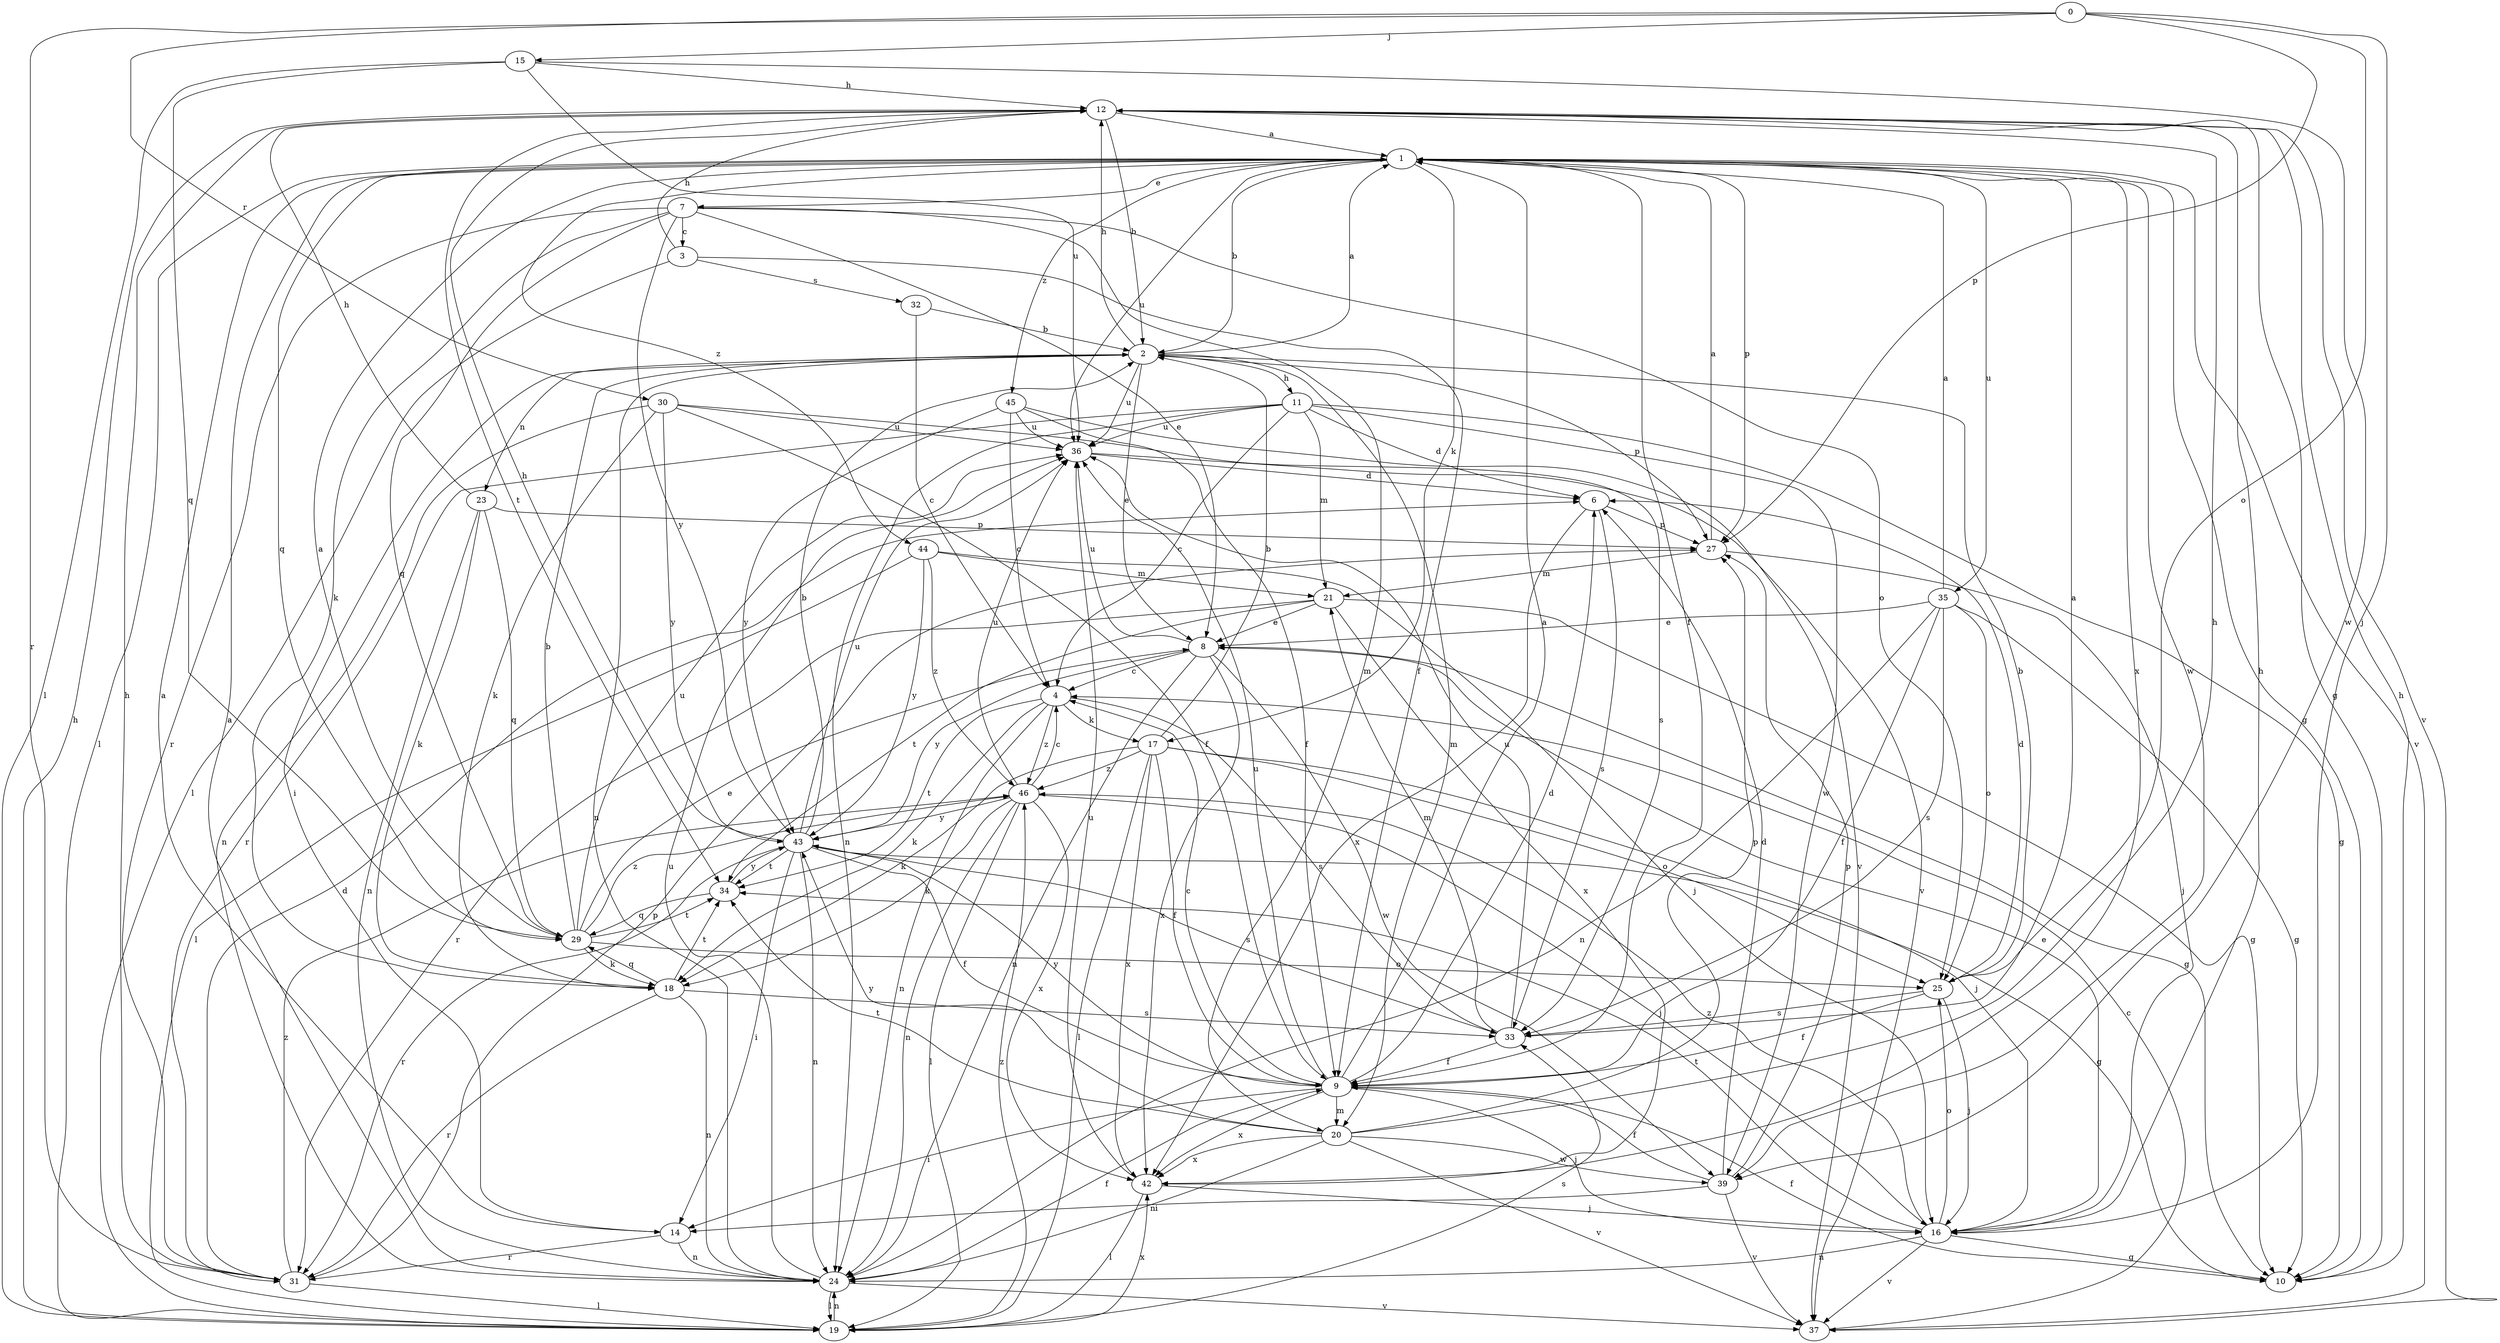 strict digraph  {
0;
1;
2;
3;
4;
6;
7;
8;
9;
10;
11;
12;
14;
15;
16;
17;
18;
19;
20;
21;
23;
24;
25;
27;
29;
30;
31;
32;
33;
34;
35;
36;
37;
39;
42;
43;
44;
45;
46;
0 -> 15  [label=j];
0 -> 16  [label=j];
0 -> 25  [label=o];
0 -> 27  [label=p];
0 -> 30  [label=r];
0 -> 31  [label=r];
1 -> 2  [label=b];
1 -> 7  [label=e];
1 -> 9  [label=f];
1 -> 10  [label=g];
1 -> 17  [label=k];
1 -> 19  [label=l];
1 -> 27  [label=p];
1 -> 29  [label=q];
1 -> 35  [label=u];
1 -> 36  [label=u];
1 -> 37  [label=v];
1 -> 39  [label=w];
1 -> 42  [label=x];
1 -> 44  [label=z];
1 -> 45  [label=z];
2 -> 1  [label=a];
2 -> 8  [label=e];
2 -> 11  [label=h];
2 -> 12  [label=h];
2 -> 14  [label=i];
2 -> 20  [label=m];
2 -> 23  [label=n];
2 -> 24  [label=n];
2 -> 27  [label=p];
2 -> 36  [label=u];
3 -> 9  [label=f];
3 -> 12  [label=h];
3 -> 19  [label=l];
3 -> 32  [label=s];
4 -> 17  [label=k];
4 -> 18  [label=k];
4 -> 24  [label=n];
4 -> 33  [label=s];
4 -> 34  [label=t];
4 -> 46  [label=z];
6 -> 27  [label=p];
6 -> 33  [label=s];
6 -> 42  [label=x];
7 -> 3  [label=c];
7 -> 8  [label=e];
7 -> 18  [label=k];
7 -> 20  [label=m];
7 -> 25  [label=o];
7 -> 29  [label=q];
7 -> 31  [label=r];
7 -> 43  [label=y];
8 -> 4  [label=c];
8 -> 10  [label=g];
8 -> 24  [label=n];
8 -> 36  [label=u];
8 -> 39  [label=w];
8 -> 42  [label=x];
8 -> 43  [label=y];
9 -> 1  [label=a];
9 -> 4  [label=c];
9 -> 6  [label=d];
9 -> 14  [label=i];
9 -> 16  [label=j];
9 -> 20  [label=m];
9 -> 36  [label=u];
9 -> 42  [label=x];
9 -> 43  [label=y];
10 -> 9  [label=f];
10 -> 12  [label=h];
11 -> 4  [label=c];
11 -> 6  [label=d];
11 -> 10  [label=g];
11 -> 21  [label=m];
11 -> 24  [label=n];
11 -> 31  [label=r];
11 -> 36  [label=u];
11 -> 39  [label=w];
12 -> 1  [label=a];
12 -> 2  [label=b];
12 -> 10  [label=g];
12 -> 34  [label=t];
12 -> 37  [label=v];
14 -> 1  [label=a];
14 -> 24  [label=n];
14 -> 31  [label=r];
15 -> 12  [label=h];
15 -> 19  [label=l];
15 -> 29  [label=q];
15 -> 36  [label=u];
15 -> 39  [label=w];
16 -> 8  [label=e];
16 -> 10  [label=g];
16 -> 12  [label=h];
16 -> 24  [label=n];
16 -> 25  [label=o];
16 -> 34  [label=t];
16 -> 37  [label=v];
16 -> 46  [label=z];
17 -> 2  [label=b];
17 -> 9  [label=f];
17 -> 16  [label=j];
17 -> 18  [label=k];
17 -> 19  [label=l];
17 -> 25  [label=o];
17 -> 42  [label=x];
17 -> 46  [label=z];
18 -> 24  [label=n];
18 -> 29  [label=q];
18 -> 31  [label=r];
18 -> 33  [label=s];
18 -> 34  [label=t];
19 -> 12  [label=h];
19 -> 24  [label=n];
19 -> 33  [label=s];
19 -> 42  [label=x];
19 -> 46  [label=z];
20 -> 12  [label=h];
20 -> 24  [label=n];
20 -> 27  [label=p];
20 -> 34  [label=t];
20 -> 37  [label=v];
20 -> 39  [label=w];
20 -> 42  [label=x];
20 -> 43  [label=y];
21 -> 8  [label=e];
21 -> 10  [label=g];
21 -> 31  [label=r];
21 -> 34  [label=t];
21 -> 42  [label=x];
23 -> 12  [label=h];
23 -> 18  [label=k];
23 -> 24  [label=n];
23 -> 27  [label=p];
23 -> 29  [label=q];
24 -> 1  [label=a];
24 -> 9  [label=f];
24 -> 19  [label=l];
24 -> 36  [label=u];
24 -> 37  [label=v];
25 -> 2  [label=b];
25 -> 6  [label=d];
25 -> 9  [label=f];
25 -> 16  [label=j];
25 -> 33  [label=s];
27 -> 1  [label=a];
27 -> 16  [label=j];
27 -> 21  [label=m];
29 -> 1  [label=a];
29 -> 2  [label=b];
29 -> 8  [label=e];
29 -> 18  [label=k];
29 -> 25  [label=o];
29 -> 34  [label=t];
29 -> 36  [label=u];
29 -> 46  [label=z];
30 -> 9  [label=f];
30 -> 18  [label=k];
30 -> 24  [label=n];
30 -> 33  [label=s];
30 -> 36  [label=u];
30 -> 43  [label=y];
31 -> 6  [label=d];
31 -> 12  [label=h];
31 -> 19  [label=l];
31 -> 27  [label=p];
31 -> 46  [label=z];
32 -> 2  [label=b];
32 -> 4  [label=c];
33 -> 1  [label=a];
33 -> 9  [label=f];
33 -> 21  [label=m];
33 -> 36  [label=u];
34 -> 29  [label=q];
34 -> 43  [label=y];
35 -> 1  [label=a];
35 -> 8  [label=e];
35 -> 9  [label=f];
35 -> 10  [label=g];
35 -> 24  [label=n];
35 -> 25  [label=o];
35 -> 33  [label=s];
36 -> 6  [label=d];
36 -> 37  [label=v];
37 -> 4  [label=c];
39 -> 6  [label=d];
39 -> 9  [label=f];
39 -> 14  [label=i];
39 -> 27  [label=p];
39 -> 37  [label=v];
42 -> 16  [label=j];
42 -> 19  [label=l];
42 -> 36  [label=u];
43 -> 2  [label=b];
43 -> 9  [label=f];
43 -> 10  [label=g];
43 -> 12  [label=h];
43 -> 14  [label=i];
43 -> 24  [label=n];
43 -> 31  [label=r];
43 -> 33  [label=s];
43 -> 34  [label=t];
43 -> 36  [label=u];
44 -> 16  [label=j];
44 -> 19  [label=l];
44 -> 21  [label=m];
44 -> 43  [label=y];
44 -> 46  [label=z];
45 -> 4  [label=c];
45 -> 9  [label=f];
45 -> 36  [label=u];
45 -> 37  [label=v];
45 -> 43  [label=y];
46 -> 4  [label=c];
46 -> 16  [label=j];
46 -> 18  [label=k];
46 -> 19  [label=l];
46 -> 24  [label=n];
46 -> 36  [label=u];
46 -> 42  [label=x];
46 -> 43  [label=y];
}
